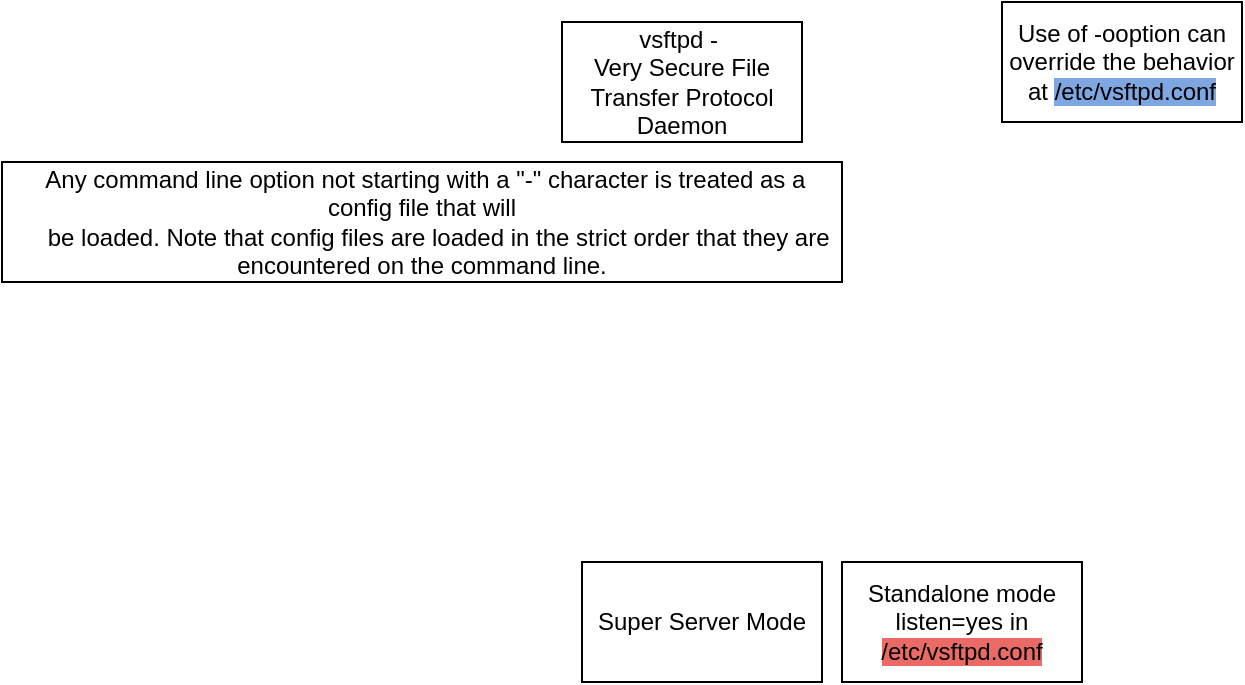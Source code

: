 <mxfile version="24.7.16">
  <diagram name="Page-1" id="WtbTdzEPvrBGEnidGG64">
    <mxGraphModel dx="954" dy="592" grid="1" gridSize="10" guides="1" tooltips="1" connect="1" arrows="1" fold="1" page="1" pageScale="1" pageWidth="827" pageHeight="1169" math="0" shadow="0">
      <root>
        <mxCell id="0" />
        <mxCell id="1" parent="0" />
        <mxCell id="QUuLNvkI4vxP1UGPbpTI-2" value="Super Server Mode" style="rounded=0;whiteSpace=wrap;html=1;" vertex="1" parent="1">
          <mxGeometry x="350" y="280" width="120" height="60" as="geometry" />
        </mxCell>
        <mxCell id="QUuLNvkI4vxP1UGPbpTI-3" value="vsftpd -&amp;nbsp;&lt;div&gt;Very Secure File Transfer Protocol Daemon&lt;/div&gt;" style="rounded=0;whiteSpace=wrap;html=1;" vertex="1" parent="1">
          <mxGeometry x="340" y="10" width="120" height="60" as="geometry" />
        </mxCell>
        <mxCell id="QUuLNvkI4vxP1UGPbpTI-4" value="Standalone mode&lt;div&gt;listen=yes in&lt;/div&gt;&lt;div&gt;&lt;span style=&quot;background-color: rgb(234, 107, 102);&quot;&gt;/etc/vsftpd.conf&lt;/span&gt;&lt;/div&gt;" style="rounded=0;whiteSpace=wrap;html=1;" vertex="1" parent="1">
          <mxGeometry x="480" y="280" width="120" height="60" as="geometry" />
        </mxCell>
        <mxCell id="QUuLNvkI4vxP1UGPbpTI-5" value="&lt;div&gt;&amp;nbsp;Any command line option not starting with a &quot;-&quot; character is treated as a config file that will&lt;/div&gt;&lt;div&gt;&amp;nbsp; &amp;nbsp; &amp;nbsp;be loaded. Note that config files are loaded in the strict order that they are encountered on the command line.&lt;/div&gt;" style="rounded=0;whiteSpace=wrap;html=1;" vertex="1" parent="1">
          <mxGeometry x="60" y="80" width="420" height="60" as="geometry" />
        </mxCell>
        <mxCell id="QUuLNvkI4vxP1UGPbpTI-6" value="Use of -ooption can override the behavior at &lt;span style=&quot;background-color: rgb(126, 166, 224);&quot;&gt;/etc/vsftpd.conf&lt;/span&gt;" style="rounded=0;whiteSpace=wrap;html=1;" vertex="1" parent="1">
          <mxGeometry x="560" width="120" height="60" as="geometry" />
        </mxCell>
      </root>
    </mxGraphModel>
  </diagram>
</mxfile>
